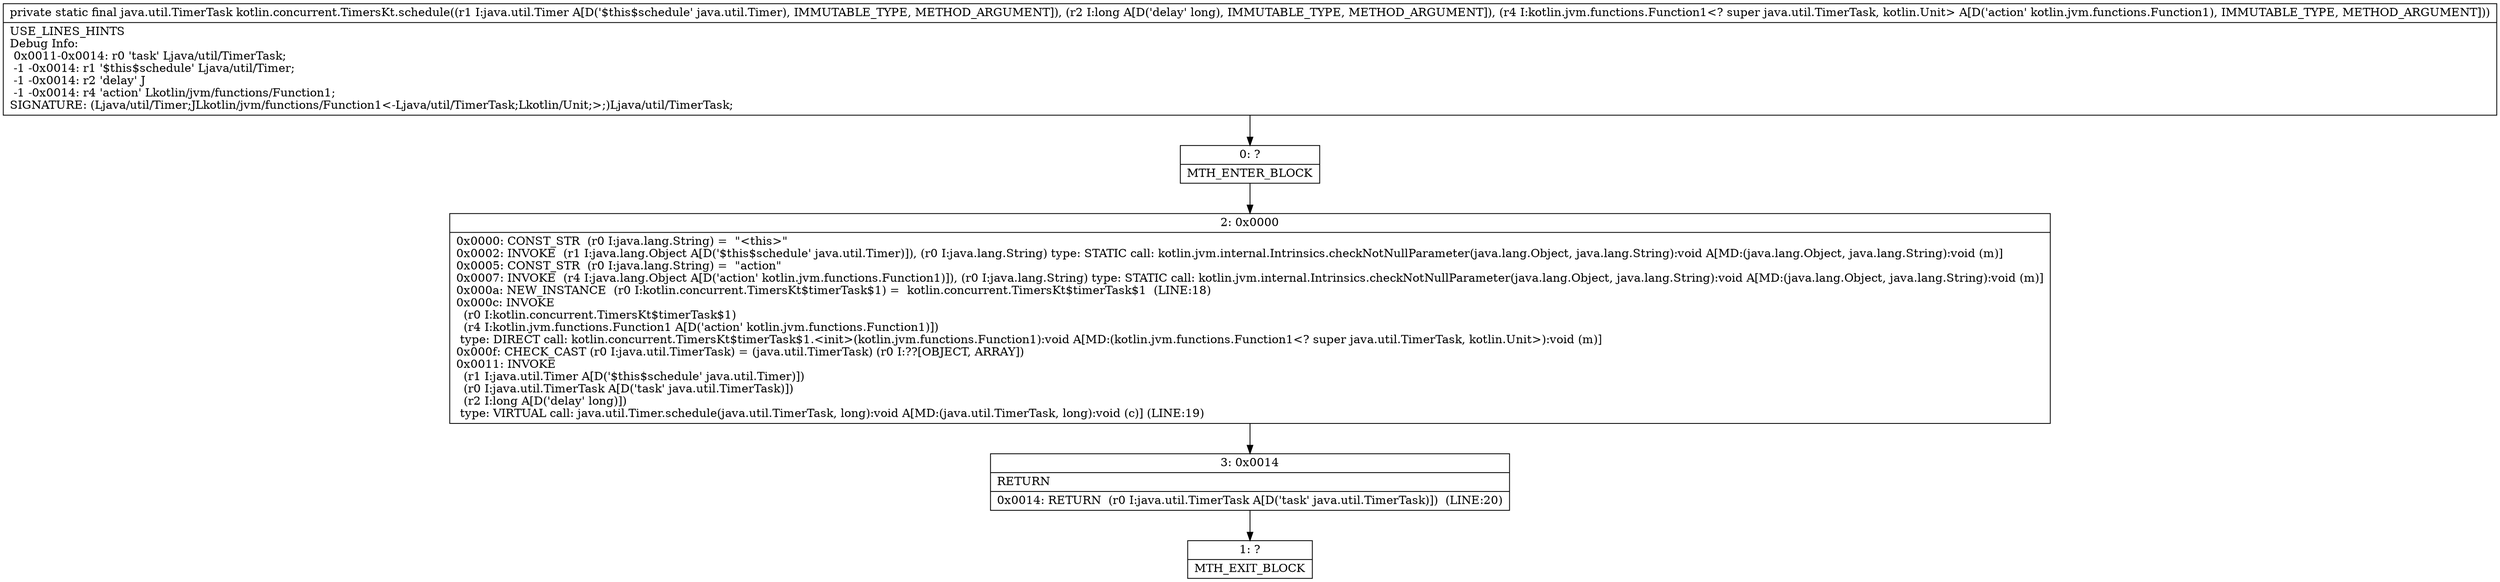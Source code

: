 digraph "CFG forkotlin.concurrent.TimersKt.schedule(Ljava\/util\/Timer;JLkotlin\/jvm\/functions\/Function1;)Ljava\/util\/TimerTask;" {
Node_0 [shape=record,label="{0\:\ ?|MTH_ENTER_BLOCK\l}"];
Node_2 [shape=record,label="{2\:\ 0x0000|0x0000: CONST_STR  (r0 I:java.lang.String) =  \"\<this\>\" \l0x0002: INVOKE  (r1 I:java.lang.Object A[D('$this$schedule' java.util.Timer)]), (r0 I:java.lang.String) type: STATIC call: kotlin.jvm.internal.Intrinsics.checkNotNullParameter(java.lang.Object, java.lang.String):void A[MD:(java.lang.Object, java.lang.String):void (m)]\l0x0005: CONST_STR  (r0 I:java.lang.String) =  \"action\" \l0x0007: INVOKE  (r4 I:java.lang.Object A[D('action' kotlin.jvm.functions.Function1)]), (r0 I:java.lang.String) type: STATIC call: kotlin.jvm.internal.Intrinsics.checkNotNullParameter(java.lang.Object, java.lang.String):void A[MD:(java.lang.Object, java.lang.String):void (m)]\l0x000a: NEW_INSTANCE  (r0 I:kotlin.concurrent.TimersKt$timerTask$1) =  kotlin.concurrent.TimersKt$timerTask$1  (LINE:18)\l0x000c: INVOKE  \l  (r0 I:kotlin.concurrent.TimersKt$timerTask$1)\l  (r4 I:kotlin.jvm.functions.Function1 A[D('action' kotlin.jvm.functions.Function1)])\l type: DIRECT call: kotlin.concurrent.TimersKt$timerTask$1.\<init\>(kotlin.jvm.functions.Function1):void A[MD:(kotlin.jvm.functions.Function1\<? super java.util.TimerTask, kotlin.Unit\>):void (m)]\l0x000f: CHECK_CAST (r0 I:java.util.TimerTask) = (java.util.TimerTask) (r0 I:??[OBJECT, ARRAY]) \l0x0011: INVOKE  \l  (r1 I:java.util.Timer A[D('$this$schedule' java.util.Timer)])\l  (r0 I:java.util.TimerTask A[D('task' java.util.TimerTask)])\l  (r2 I:long A[D('delay' long)])\l type: VIRTUAL call: java.util.Timer.schedule(java.util.TimerTask, long):void A[MD:(java.util.TimerTask, long):void (c)] (LINE:19)\l}"];
Node_3 [shape=record,label="{3\:\ 0x0014|RETURN\l|0x0014: RETURN  (r0 I:java.util.TimerTask A[D('task' java.util.TimerTask)])  (LINE:20)\l}"];
Node_1 [shape=record,label="{1\:\ ?|MTH_EXIT_BLOCK\l}"];
MethodNode[shape=record,label="{private static final java.util.TimerTask kotlin.concurrent.TimersKt.schedule((r1 I:java.util.Timer A[D('$this$schedule' java.util.Timer), IMMUTABLE_TYPE, METHOD_ARGUMENT]), (r2 I:long A[D('delay' long), IMMUTABLE_TYPE, METHOD_ARGUMENT]), (r4 I:kotlin.jvm.functions.Function1\<? super java.util.TimerTask, kotlin.Unit\> A[D('action' kotlin.jvm.functions.Function1), IMMUTABLE_TYPE, METHOD_ARGUMENT]))  | USE_LINES_HINTS\lDebug Info:\l  0x0011\-0x0014: r0 'task' Ljava\/util\/TimerTask;\l  \-1 \-0x0014: r1 '$this$schedule' Ljava\/util\/Timer;\l  \-1 \-0x0014: r2 'delay' J\l  \-1 \-0x0014: r4 'action' Lkotlin\/jvm\/functions\/Function1;\lSIGNATURE: (Ljava\/util\/Timer;JLkotlin\/jvm\/functions\/Function1\<\-Ljava\/util\/TimerTask;Lkotlin\/Unit;\>;)Ljava\/util\/TimerTask;\l}"];
MethodNode -> Node_0;Node_0 -> Node_2;
Node_2 -> Node_3;
Node_3 -> Node_1;
}

